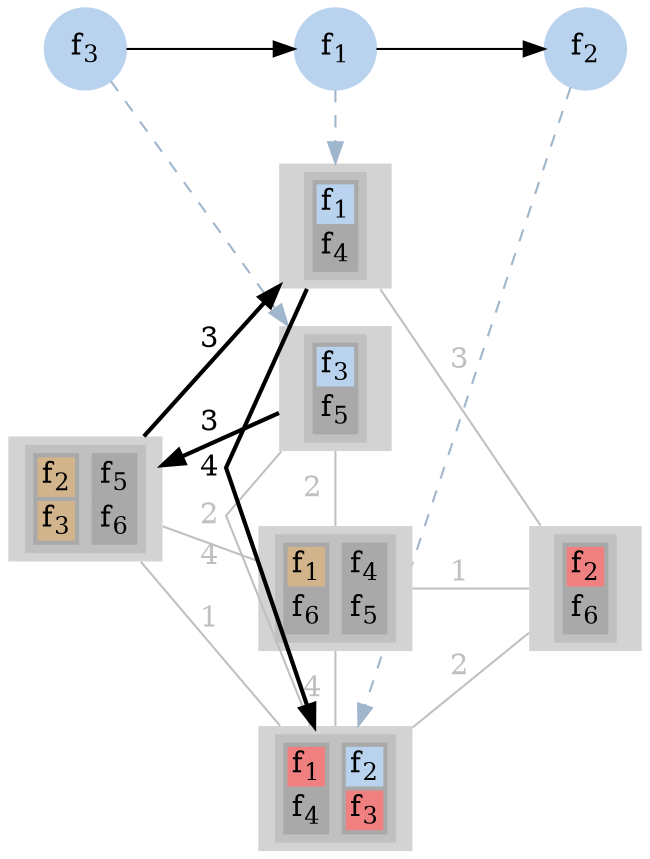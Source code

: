 digraph G
{
ranksep = "equally"
rankdir = LR
subgraph sfc
{
node [shape=circle]
{rank = same; f3; };
{rank = same; f1; };
{rank = same; f2; };
f3[style=filled label=<f<SUB>3</SUB>> color="slategray2"]
f1[style=filled label=<f<SUB>1</SUB>> color="slategray2"]
f2[style=filled label=<f<SUB>2</SUB>> color="slategray2"]
f3 -> f1
f1 -> f2
}
subgraph network
{
node [shape=none]
{rank = same; 1; };
{rank = same; 2; 3; 5; 6; };
{rank = same; 4; };
2[style=filled
label=<
<TABLE BORDER="0" BGCOLOR="gray">
<TR>
<TD>
<TABLE BORDER="0" BGCOLOR="darkgray">
<TR><TD PORT="f8" BGCOLOR="slategray2">f<SUB>3</SUB></TD></TR>
<TR><TD PORT="f15" BGCOLOR="darkgray">f<SUB>5</SUB></TD></TR>
</TABLE>
</TD>
</TR>
</TABLE>>]

6[style=filled
label=<
<TABLE BORDER="0" BGCOLOR="gray">
<TR>
<TD>
<TABLE BORDER="0" BGCOLOR="darkgray">
<TR><TD PORT="f3" BGCOLOR="slategray2">f<SUB>1</SUB></TD></TR>
<TR><TD PORT="f12" BGCOLOR="darkgray">f<SUB>4</SUB></TD></TR>
</TABLE>
</TD>
</TR>
</TABLE>>]

6[style=filled
label=<
<TABLE BORDER="0" BGCOLOR="gray">
<TR>
<TD>
<TABLE BORDER="0" BGCOLOR="darkgray">
<TR><TD PORT="f3" BGCOLOR="slategray2">f<SUB>1</SUB></TD></TR>
<TR><TD PORT="f12" BGCOLOR="darkgray">f<SUB>4</SUB></TD></TR>
</TABLE>
</TD>
</TR>
</TABLE>>]

5[style=filled
label=<
<TABLE BORDER="0" BGCOLOR="gray">
<TR>
<TD>
<TABLE BORDER="0" BGCOLOR="darkgray">
<TR><TD PORT="f2" BGCOLOR="lightcoral">f<SUB>1</SUB></TD></TR>
<TR><TD PORT="f11" BGCOLOR="darkgray">f<SUB>4</SUB></TD></TR>
</TABLE>
</TD>
<TD>
<TABLE BORDER="0" BGCOLOR="darkgray">
<TR><TD PORT="f6" BGCOLOR="slategray2">f<SUB>2</SUB></TD></TR>
<TR><TD PORT="f9" BGCOLOR="lightcoral">f<SUB>3</SUB></TD></TR>
</TABLE>
</TD>
</TR>
</TABLE>>]

1[style=filled
label=<
<TABLE BORDER="0" BGCOLOR="gray">
<TR>
<TD>
<TABLE BORDER="0" BGCOLOR="darkgray">
<TR><TD PORT="f4" BGCOLOR="tan">f<SUB>2</SUB></TD></TR>
<TR><TD PORT="f7" BGCOLOR="tan">f<SUB>3</SUB></TD></TR>
</TABLE>
</TD>
<TD>
<TABLE BORDER="0" BGCOLOR="darkgray">
<TR><TD PORT="f13" BGCOLOR="darkgray">f<SUB>5</SUB></TD></TR>
<TR><TD PORT="f18" BGCOLOR="darkgray">f<SUB>6</SUB></TD></TR>
</TABLE>
</TD>
</TR>
</TABLE>>]

3[style=filled
label=<
<TABLE BORDER="0" BGCOLOR="gray">
<TR>
<TD>
<TABLE BORDER="0" BGCOLOR="darkgray">
<TR><TD PORT="f1" BGCOLOR="tan">f<SUB>1</SUB></TD></TR>
<TR><TD PORT="f16" BGCOLOR="darkgray">f<SUB>6</SUB></TD></TR>
</TABLE>
</TD>
<TD>
<TABLE BORDER="0" BGCOLOR="darkgray">
<TR><TD PORT="f10" BGCOLOR="darkgray">f<SUB>4</SUB></TD></TR>
<TR><TD PORT="f14" BGCOLOR="darkgray">f<SUB>5</SUB></TD></TR>
</TABLE>
</TD>
</TR>
</TABLE>>]

4[style=filled
label=<
<TABLE BORDER="0" BGCOLOR="gray">
<TR>
<TD>
<TABLE BORDER="0" BGCOLOR="darkgray">
<TR><TD PORT="f5" BGCOLOR="lightcoral">f<SUB>2</SUB></TD></TR>
<TR><TD PORT="f17" BGCOLOR="darkgray">f<SUB>6</SUB></TD></TR>
</TABLE>
</TD>
</TR>
</TABLE>>]

2 -> 1[label="3" color="black" penwidth=2]
1 -> 6[label="3" color="black" penwidth=2]
6 -> 5[label="4" color="black" penwidth=2]
1 -> 3[label="4" color="gray" fontcolor="gray" dir = none]
1 -> 5[label="1" color="gray" fontcolor="gray" dir = none]
2 -> 3[label="2" color="gray" fontcolor="gray" dir = none]
2 -> 5[label="2" color="gray" fontcolor="gray" dir = none]
3 -> 4[label="1" color="gray" fontcolor="gray" dir = none]
3 -> 5[label="4" color="gray" fontcolor="gray" dir = none]
4 -> 5[label="2" color="gray" fontcolor="gray" dir = none]
4 -> 6[label="3" color="gray" fontcolor="gray" dir = none]
}
splines=false
f3 -> 2[color="slategray3" style=dashed constraint=false]
f1 -> 6[color="slategray3" style=dashed constraint=false]
f2 -> 5[color="slategray3" style=dashed constraint=false]
}